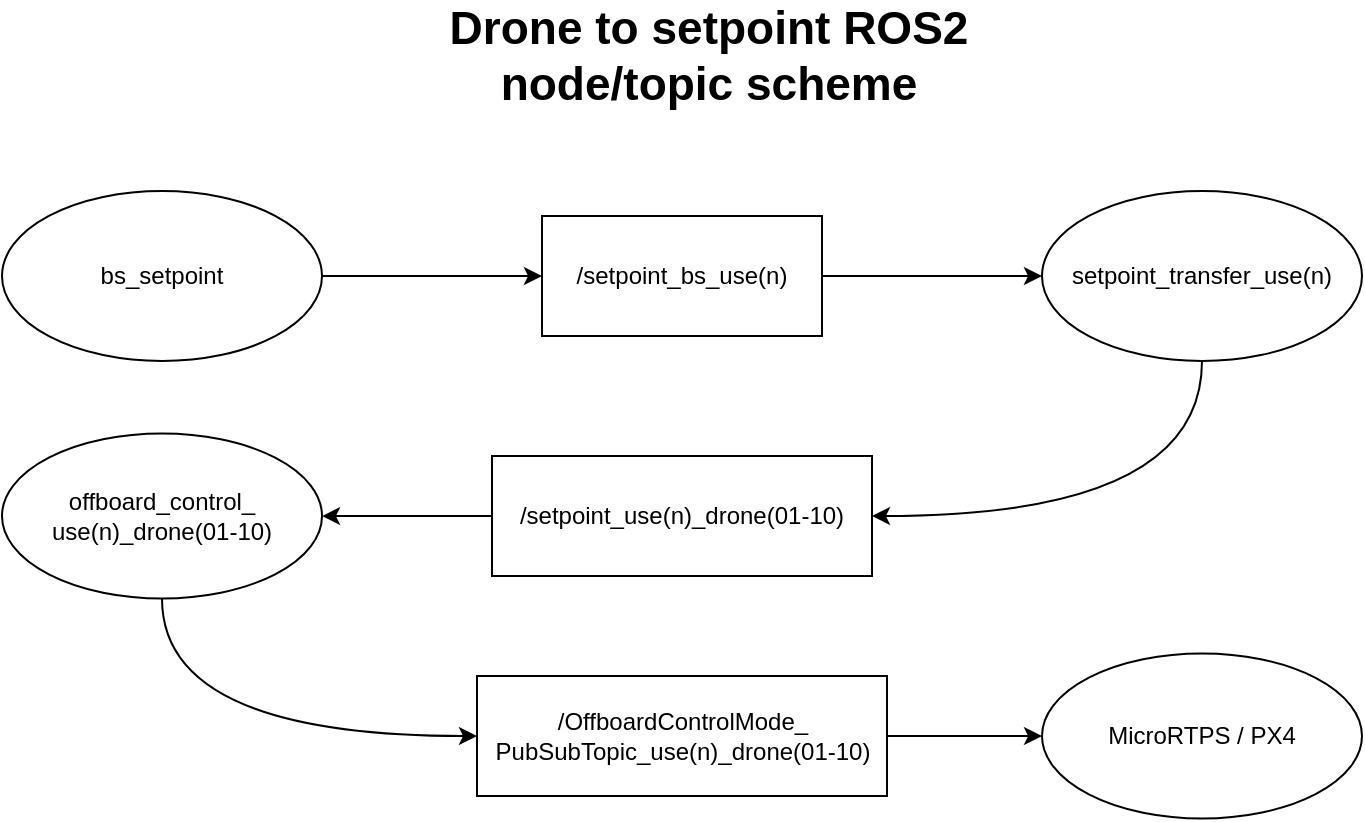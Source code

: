 <mxfile version="14.5.8" type="github">
  <diagram id="WA4Fim6JRcxzr3q3d7Ef" name="Page-1">
    <mxGraphModel dx="1185" dy="636" grid="1" gridSize="10" guides="1" tooltips="1" connect="1" arrows="1" fold="1" page="1" pageScale="1" pageWidth="827" pageHeight="1169" math="0" shadow="0">
      <root>
        <mxCell id="0" />
        <mxCell id="1" parent="0" />
        <mxCell id="ku-fVEmPsRu_MNtJxgvG-22" value="" style="edgeStyle=orthogonalEdgeStyle;curved=1;orthogonalLoop=1;jettySize=auto;html=1;strokeColor=#000000;" edge="1" parent="1" source="ku-fVEmPsRu_MNtJxgvG-1" target="ku-fVEmPsRu_MNtJxgvG-2">
          <mxGeometry relative="1" as="geometry" />
        </mxCell>
        <mxCell id="ku-fVEmPsRu_MNtJxgvG-1" value="&lt;div&gt;bs_setpoint&lt;/div&gt;" style="ellipse;whiteSpace=wrap;html=1;" vertex="1" parent="1">
          <mxGeometry x="60" y="337.5" width="160" height="85" as="geometry" />
        </mxCell>
        <mxCell id="ku-fVEmPsRu_MNtJxgvG-21" style="edgeStyle=orthogonalEdgeStyle;curved=1;orthogonalLoop=1;jettySize=auto;html=1;exitX=1;exitY=0.5;exitDx=0;exitDy=0;strokeColor=#000000;" edge="1" parent="1" source="ku-fVEmPsRu_MNtJxgvG-2" target="ku-fVEmPsRu_MNtJxgvG-3">
          <mxGeometry relative="1" as="geometry" />
        </mxCell>
        <mxCell id="ku-fVEmPsRu_MNtJxgvG-2" value="&lt;div&gt;/setpoint_bs_use(n)&lt;/div&gt;" style="rounded=0;whiteSpace=wrap;html=1;" vertex="1" parent="1">
          <mxGeometry x="330" y="350" width="140" height="60" as="geometry" />
        </mxCell>
        <mxCell id="ku-fVEmPsRu_MNtJxgvG-23" style="edgeStyle=orthogonalEdgeStyle;curved=1;orthogonalLoop=1;jettySize=auto;html=1;exitX=0.5;exitY=1;exitDx=0;exitDy=0;entryX=1;entryY=0.5;entryDx=0;entryDy=0;strokeColor=#000000;" edge="1" parent="1" source="ku-fVEmPsRu_MNtJxgvG-3" target="ku-fVEmPsRu_MNtJxgvG-4">
          <mxGeometry relative="1" as="geometry" />
        </mxCell>
        <mxCell id="ku-fVEmPsRu_MNtJxgvG-3" value="&lt;div&gt;setpoint_transfer_use(n)&lt;/div&gt;" style="ellipse;whiteSpace=wrap;html=1;" vertex="1" parent="1">
          <mxGeometry x="580" y="337.5" width="160" height="85" as="geometry" />
        </mxCell>
        <mxCell id="ku-fVEmPsRu_MNtJxgvG-25" value="" style="edgeStyle=orthogonalEdgeStyle;curved=1;orthogonalLoop=1;jettySize=auto;html=1;strokeColor=#000000;" edge="1" parent="1" source="ku-fVEmPsRu_MNtJxgvG-4" target="ku-fVEmPsRu_MNtJxgvG-24">
          <mxGeometry relative="1" as="geometry" />
        </mxCell>
        <mxCell id="ku-fVEmPsRu_MNtJxgvG-4" value="&lt;div&gt;/setpoint_use(n)_drone(01-10)&lt;/div&gt;" style="rounded=0;whiteSpace=wrap;html=1;" vertex="1" parent="1">
          <mxGeometry x="305" y="470" width="190" height="60" as="geometry" />
        </mxCell>
        <mxCell id="ku-fVEmPsRu_MNtJxgvG-27" style="edgeStyle=orthogonalEdgeStyle;curved=1;orthogonalLoop=1;jettySize=auto;html=1;exitX=0.5;exitY=1;exitDx=0;exitDy=0;entryX=0;entryY=0.5;entryDx=0;entryDy=0;strokeColor=#000000;" edge="1" parent="1" source="ku-fVEmPsRu_MNtJxgvG-24" target="ku-fVEmPsRu_MNtJxgvG-26">
          <mxGeometry relative="1" as="geometry" />
        </mxCell>
        <mxCell id="ku-fVEmPsRu_MNtJxgvG-24" value="&lt;div&gt;offboard_control_&lt;/div&gt;use(n)_drone(01-10)" style="ellipse;whiteSpace=wrap;html=1;" vertex="1" parent="1">
          <mxGeometry x="60" y="458.75" width="160" height="82.5" as="geometry" />
        </mxCell>
        <mxCell id="ku-fVEmPsRu_MNtJxgvG-29" value="" style="edgeStyle=orthogonalEdgeStyle;curved=1;orthogonalLoop=1;jettySize=auto;html=1;strokeColor=#000000;" edge="1" parent="1" source="ku-fVEmPsRu_MNtJxgvG-26" target="ku-fVEmPsRu_MNtJxgvG-28">
          <mxGeometry relative="1" as="geometry" />
        </mxCell>
        <mxCell id="ku-fVEmPsRu_MNtJxgvG-26" value="&lt;div&gt;/OffboardControlMode_&lt;/div&gt;&lt;div&gt;PubSubTopic_use(n)_drone(01-10)&lt;/div&gt;" style="rounded=0;whiteSpace=wrap;html=1;" vertex="1" parent="1">
          <mxGeometry x="297.5" y="580" width="205" height="60" as="geometry" />
        </mxCell>
        <mxCell id="ku-fVEmPsRu_MNtJxgvG-28" value="MicroRTPS / PX4" style="ellipse;whiteSpace=wrap;html=1;" vertex="1" parent="1">
          <mxGeometry x="580" y="568.75" width="160" height="82.5" as="geometry" />
        </mxCell>
        <mxCell id="ku-fVEmPsRu_MNtJxgvG-30" value="&lt;font style=&quot;font-size: 23px&quot;&gt;&lt;b&gt;Drone to setpoint ROS2 node/topic scheme&lt;/b&gt;&lt;/font&gt;" style="text;html=1;strokeColor=none;fillColor=none;align=center;verticalAlign=middle;whiteSpace=wrap;rounded=0;" vertex="1" parent="1">
          <mxGeometry x="242" y="250" width="342.5" height="40" as="geometry" />
        </mxCell>
      </root>
    </mxGraphModel>
  </diagram>
</mxfile>
